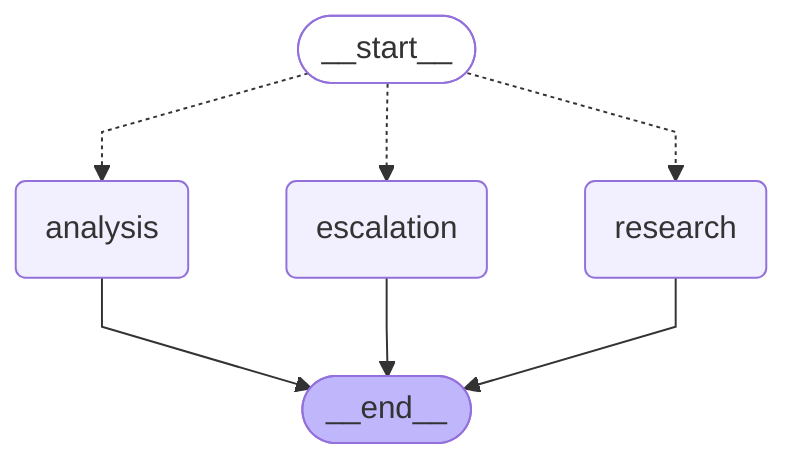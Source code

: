 ---
config:
  flowchart:
    curve: linear
---
graph TD;
	__start__([<p>__start__</p>]):::first
	research(research)
	analysis(analysis)
	escalation(escalation)
	__end__([<p>__end__</p>]):::last
	__start__ -.-> analysis;
	__start__ -.-> escalation;
	__start__ -.-> research;
	analysis --> __end__;
	escalation --> __end__;
	research --> __end__;
	classDef default fill:#f2f0ff,line-height:1.2
	classDef first fill-opacity:0
	classDef last fill:#bfb6fc